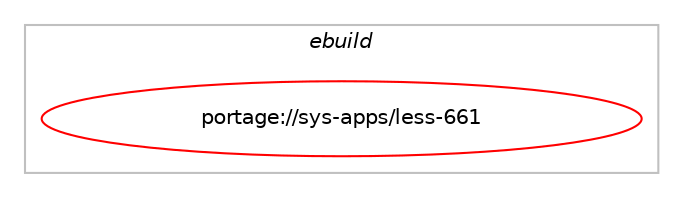 digraph prolog {

# *************
# Graph options
# *************

newrank=true;
concentrate=true;
compound=true;
graph [rankdir=LR,fontname=Helvetica,fontsize=10,ranksep=1.5];#, ranksep=2.5, nodesep=0.2];
edge  [arrowhead=vee];
node  [fontname=Helvetica,fontsize=10];

# **********
# The ebuild
# **********

subgraph cluster_leftcol {
color=gray;
label=<<i>ebuild</i>>;
id [label="portage://sys-apps/less-661", color=red, width=4, href="../sys-apps/less-661.svg"];
}

# ****************
# The dependencies
# ****************

subgraph cluster_midcol {
color=gray;
label=<<i>dependencies</i>>;
subgraph cluster_compile {
fillcolor="#eeeeee";
style=filled;
label=<<i>compile</i>>;
# *** BEGIN UNKNOWN DEPENDENCY TYPE (TODO) ***
# id -> equal(use_conditional_group(positive,pcre,portage://sys-apps/less-661,[package_dependency(portage://sys-apps/less-661,install,no,dev-libs,libpcre2,none,[,,],[],[])]))
# *** END UNKNOWN DEPENDENCY TYPE (TODO) ***

# *** BEGIN UNKNOWN DEPENDENCY TYPE (TODO) ***
# id -> equal(package_dependency(portage://sys-apps/less-661,install,no,app-misc,editor-wrapper,greaterequal,[3,,,3],[],[]))
# *** END UNKNOWN DEPENDENCY TYPE (TODO) ***

# *** BEGIN UNKNOWN DEPENDENCY TYPE (TODO) ***
# id -> equal(package_dependency(portage://sys-apps/less-661,install,no,sys-libs,ncurses,greaterequal,[5.2,,,5.2],any_same_slot,[]))
# *** END UNKNOWN DEPENDENCY TYPE (TODO) ***

}
subgraph cluster_compileandrun {
fillcolor="#eeeeee";
style=filled;
label=<<i>compile and run</i>>;
}
subgraph cluster_run {
fillcolor="#eeeeee";
style=filled;
label=<<i>run</i>>;
# *** BEGIN UNKNOWN DEPENDENCY TYPE (TODO) ***
# id -> equal(use_conditional_group(positive,pcre,portage://sys-apps/less-661,[package_dependency(portage://sys-apps/less-661,run,no,dev-libs,libpcre2,none,[,,],[],[])]))
# *** END UNKNOWN DEPENDENCY TYPE (TODO) ***

# *** BEGIN UNKNOWN DEPENDENCY TYPE (TODO) ***
# id -> equal(package_dependency(portage://sys-apps/less-661,run,no,app-misc,editor-wrapper,greaterequal,[3,,,3],[],[]))
# *** END UNKNOWN DEPENDENCY TYPE (TODO) ***

# *** BEGIN UNKNOWN DEPENDENCY TYPE (TODO) ***
# id -> equal(package_dependency(portage://sys-apps/less-661,run,no,sys-libs,ncurses,greaterequal,[5.2,,,5.2],any_same_slot,[]))
# *** END UNKNOWN DEPENDENCY TYPE (TODO) ***

}
}

# **************
# The candidates
# **************

subgraph cluster_choices {
rank=same;
color=gray;
label=<<i>candidates</i>>;

}

}
